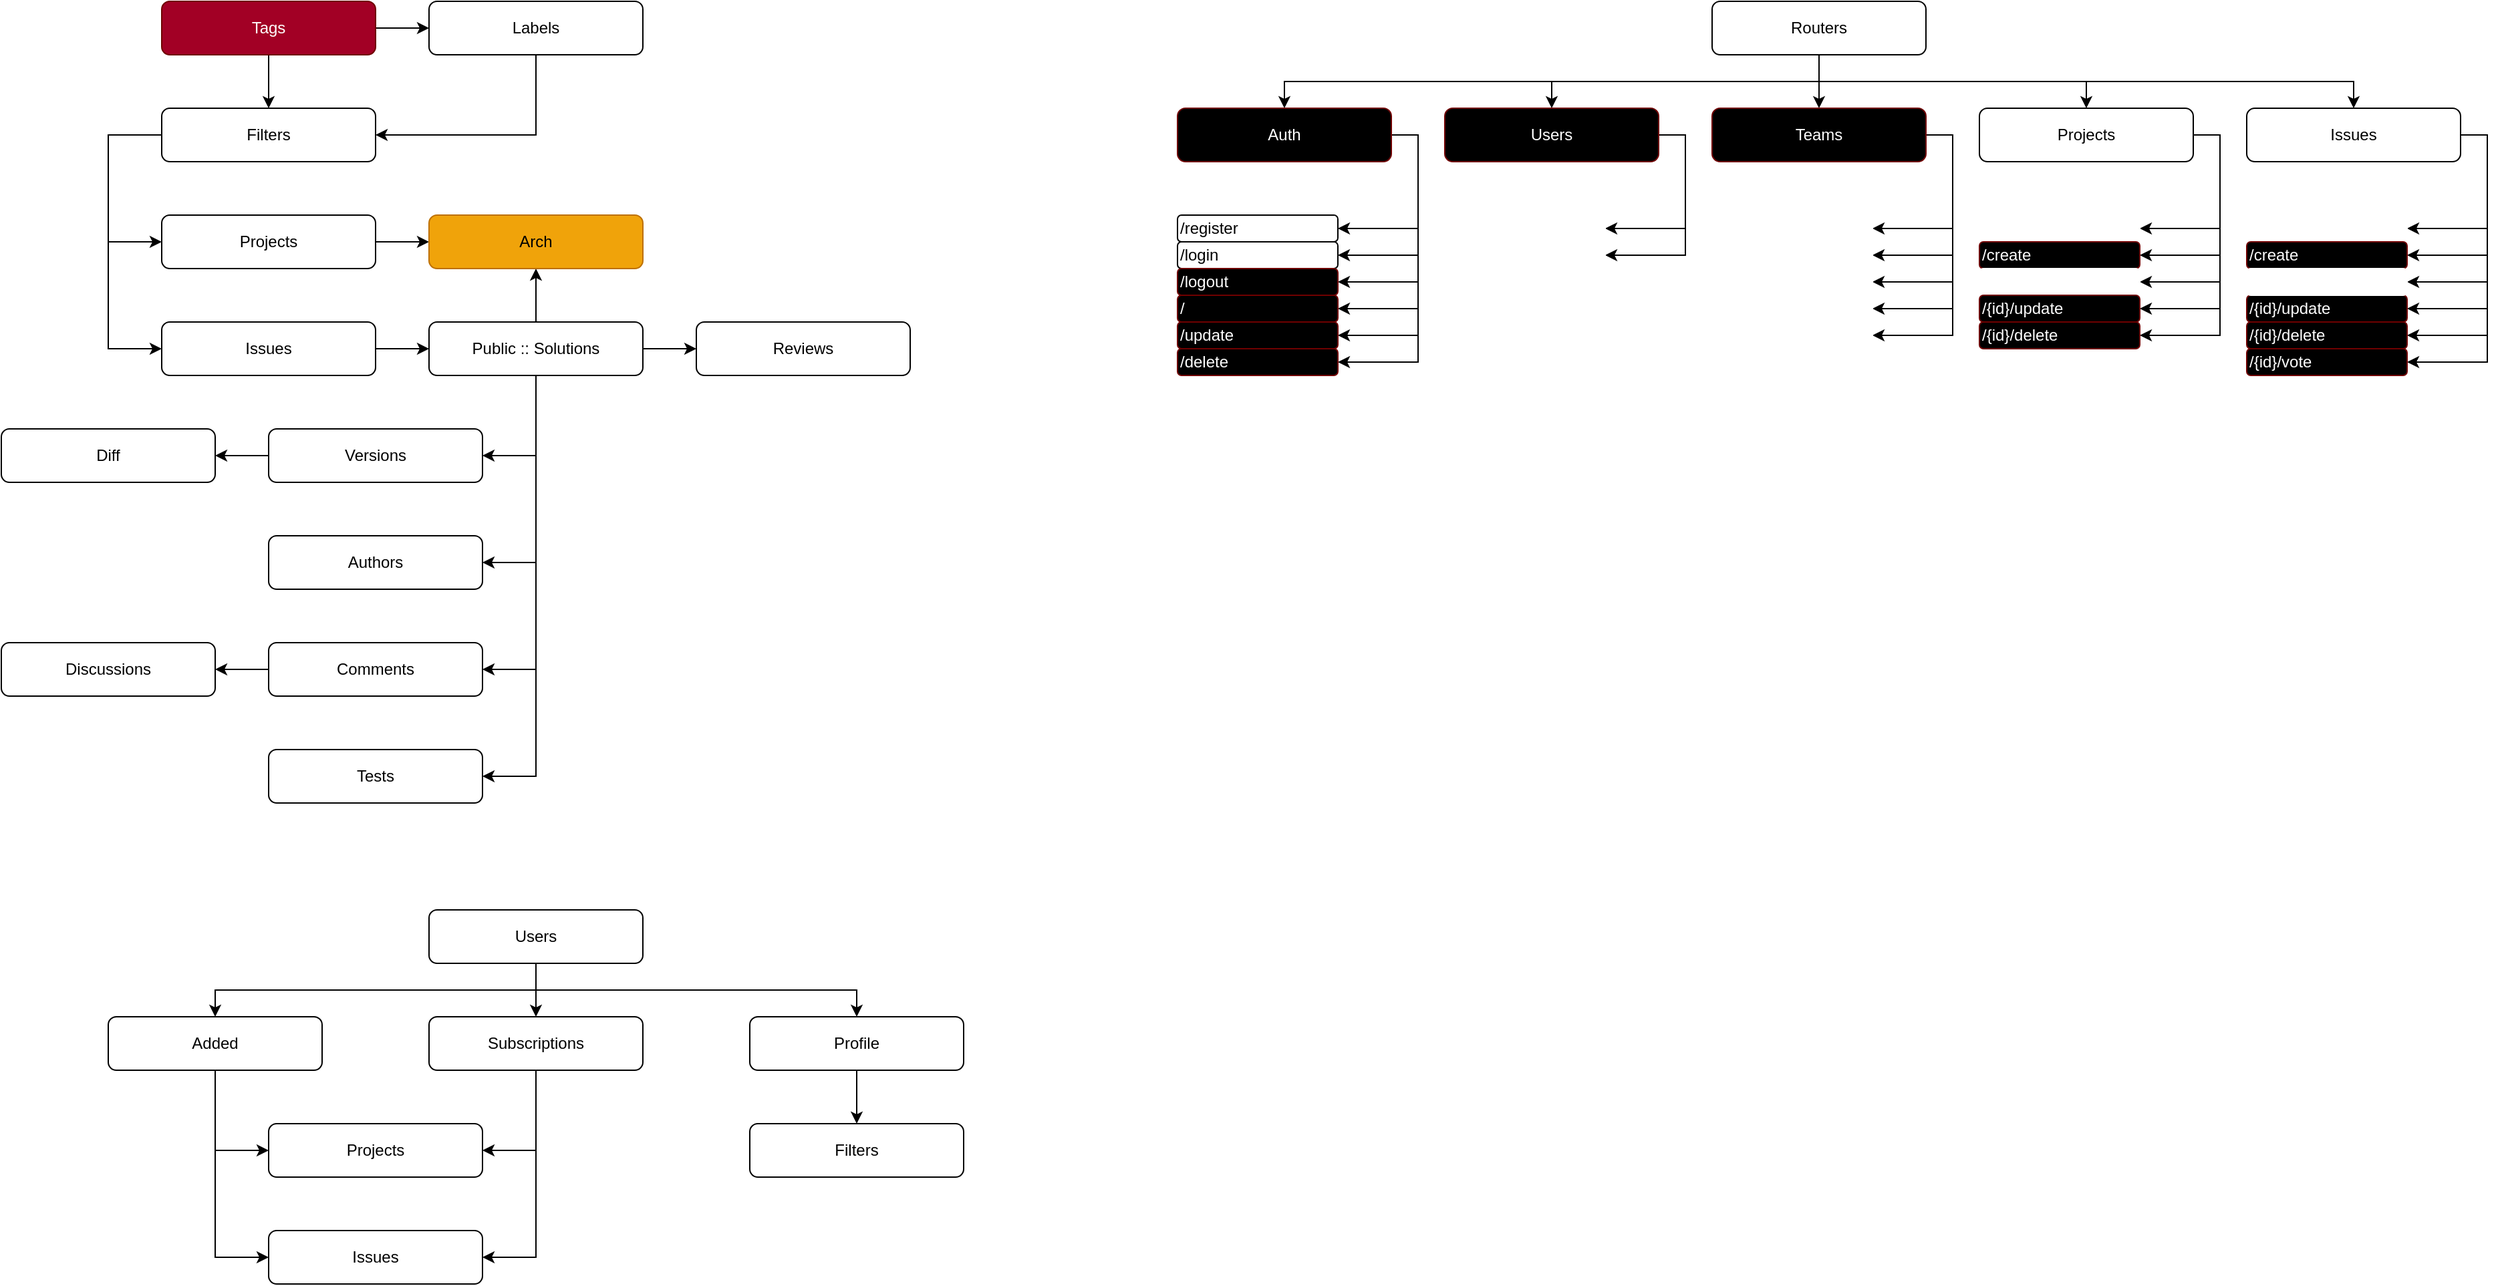 <mxfile version="28.2.5" pages="2">
  <diagram name="Arch" id="UJKZjxVwBtWNaq-Kvzxa">
    <mxGraphModel dx="1056" dy="627" grid="1" gridSize="10" guides="1" tooltips="1" connect="1" arrows="1" fold="1" page="1" pageScale="1" pageWidth="850" pageHeight="1100" math="0" shadow="0">
      <root>
        <mxCell id="0" />
        <mxCell id="1" parent="0" />
        <mxCell id="83gASJj2gVP3VqZlSx---31" style="edgeStyle=orthogonalEdgeStyle;rounded=0;orthogonalLoop=1;jettySize=auto;html=1;" parent="1" source="83gASJj2gVP3VqZlSx---2" target="83gASJj2gVP3VqZlSx---30" edge="1">
          <mxGeometry relative="1" as="geometry" />
        </mxCell>
        <mxCell id="83gASJj2gVP3VqZlSx---2" value="Projects" style="rounded=1;whiteSpace=wrap;html=1;" parent="1" vertex="1">
          <mxGeometry x="120" y="200" width="160" height="40" as="geometry" />
        </mxCell>
        <mxCell id="83gASJj2gVP3VqZlSx---14" style="edgeStyle=orthogonalEdgeStyle;rounded=0;orthogonalLoop=1;jettySize=auto;html=1;" parent="1" source="83gASJj2gVP3VqZlSx---3" target="83gASJj2gVP3VqZlSx---5" edge="1">
          <mxGeometry relative="1" as="geometry" />
        </mxCell>
        <mxCell id="83gASJj2gVP3VqZlSx---3" value="Issues" style="rounded=1;whiteSpace=wrap;html=1;" parent="1" vertex="1">
          <mxGeometry x="120" y="280" width="160" height="40" as="geometry" />
        </mxCell>
        <mxCell id="83gASJj2gVP3VqZlSx---16" style="edgeStyle=orthogonalEdgeStyle;rounded=0;orthogonalLoop=1;jettySize=auto;html=1;" parent="1" source="83gASJj2gVP3VqZlSx---4" target="83gASJj2gVP3VqZlSx---2" edge="1">
          <mxGeometry relative="1" as="geometry">
            <Array as="points">
              <mxPoint x="80" y="140" />
              <mxPoint x="80" y="220" />
            </Array>
          </mxGeometry>
        </mxCell>
        <mxCell id="83gASJj2gVP3VqZlSx---17" style="edgeStyle=orthogonalEdgeStyle;rounded=0;orthogonalLoop=1;jettySize=auto;html=1;" parent="1" source="83gASJj2gVP3VqZlSx---4" target="83gASJj2gVP3VqZlSx---3" edge="1">
          <mxGeometry relative="1" as="geometry">
            <Array as="points">
              <mxPoint x="80" y="140" />
              <mxPoint x="80" y="300" />
            </Array>
          </mxGeometry>
        </mxCell>
        <mxCell id="83gASJj2gVP3VqZlSx---4" value="Filters" style="rounded=1;whiteSpace=wrap;html=1;" parent="1" vertex="1">
          <mxGeometry x="120" y="120" width="160" height="40" as="geometry" />
        </mxCell>
        <mxCell id="83gASJj2gVP3VqZlSx---18" style="edgeStyle=orthogonalEdgeStyle;rounded=0;orthogonalLoop=1;jettySize=auto;html=1;" parent="1" source="83gASJj2gVP3VqZlSx---5" target="83gASJj2gVP3VqZlSx---8" edge="1">
          <mxGeometry relative="1" as="geometry" />
        </mxCell>
        <mxCell id="83gASJj2gVP3VqZlSx---32" style="edgeStyle=orthogonalEdgeStyle;rounded=0;orthogonalLoop=1;jettySize=auto;html=1;" parent="1" source="83gASJj2gVP3VqZlSx---5" target="83gASJj2gVP3VqZlSx---30" edge="1">
          <mxGeometry relative="1" as="geometry" />
        </mxCell>
        <mxCell id="83gASJj2gVP3VqZlSx---45" style="edgeStyle=orthogonalEdgeStyle;rounded=0;orthogonalLoop=1;jettySize=auto;html=1;" parent="1" source="83gASJj2gVP3VqZlSx---5" target="83gASJj2gVP3VqZlSx---19" edge="1">
          <mxGeometry relative="1" as="geometry">
            <Array as="points">
              <mxPoint x="400" y="380" />
            </Array>
          </mxGeometry>
        </mxCell>
        <mxCell id="83gASJj2gVP3VqZlSx---46" style="edgeStyle=orthogonalEdgeStyle;rounded=0;orthogonalLoop=1;jettySize=auto;html=1;" parent="1" source="83gASJj2gVP3VqZlSx---5" target="83gASJj2gVP3VqZlSx---9" edge="1">
          <mxGeometry relative="1" as="geometry">
            <Array as="points">
              <mxPoint x="400" y="460" />
            </Array>
          </mxGeometry>
        </mxCell>
        <mxCell id="83gASJj2gVP3VqZlSx---47" style="edgeStyle=orthogonalEdgeStyle;rounded=0;orthogonalLoop=1;jettySize=auto;html=1;" parent="1" source="83gASJj2gVP3VqZlSx---5" target="83gASJj2gVP3VqZlSx---6" edge="1">
          <mxGeometry relative="1" as="geometry">
            <Array as="points">
              <mxPoint x="400" y="540" />
            </Array>
          </mxGeometry>
        </mxCell>
        <mxCell id="83gASJj2gVP3VqZlSx---48" style="edgeStyle=orthogonalEdgeStyle;rounded=0;orthogonalLoop=1;jettySize=auto;html=1;" parent="1" source="83gASJj2gVP3VqZlSx---5" target="83gASJj2gVP3VqZlSx---12" edge="1">
          <mxGeometry relative="1" as="geometry">
            <Array as="points">
              <mxPoint x="400" y="620" />
            </Array>
          </mxGeometry>
        </mxCell>
        <mxCell id="83gASJj2gVP3VqZlSx---5" value="Public :: Solutions" style="rounded=1;whiteSpace=wrap;html=1;" parent="1" vertex="1">
          <mxGeometry x="320" y="280" width="160" height="40" as="geometry" />
        </mxCell>
        <mxCell id="Cv8rNGdWyZ6D_KvxZlJG-2" style="edgeStyle=orthogonalEdgeStyle;rounded=0;orthogonalLoop=1;jettySize=auto;html=1;" parent="1" source="83gASJj2gVP3VqZlSx---6" target="Cv8rNGdWyZ6D_KvxZlJG-1" edge="1">
          <mxGeometry relative="1" as="geometry" />
        </mxCell>
        <mxCell id="83gASJj2gVP3VqZlSx---6" value="Comments" style="rounded=1;whiteSpace=wrap;html=1;" parent="1" vertex="1">
          <mxGeometry x="200" y="520" width="160" height="40" as="geometry" />
        </mxCell>
        <mxCell id="83gASJj2gVP3VqZlSx---8" value="Reviews" style="rounded=1;whiteSpace=wrap;html=1;" parent="1" vertex="1">
          <mxGeometry x="520" y="280" width="160" height="40" as="geometry" />
        </mxCell>
        <mxCell id="83gASJj2gVP3VqZlSx---9" value="Authors" style="rounded=1;whiteSpace=wrap;html=1;" parent="1" vertex="1">
          <mxGeometry x="200" y="440" width="160" height="40" as="geometry" />
        </mxCell>
        <mxCell id="83gASJj2gVP3VqZlSx---15" style="edgeStyle=orthogonalEdgeStyle;rounded=0;orthogonalLoop=1;jettySize=auto;html=1;" parent="1" source="83gASJj2gVP3VqZlSx---11" target="83gASJj2gVP3VqZlSx---4" edge="1">
          <mxGeometry relative="1" as="geometry" />
        </mxCell>
        <mxCell id="Cv8rNGdWyZ6D_KvxZlJG-5" style="edgeStyle=orthogonalEdgeStyle;rounded=0;orthogonalLoop=1;jettySize=auto;html=1;" parent="1" source="83gASJj2gVP3VqZlSx---11" target="Cv8rNGdWyZ6D_KvxZlJG-4" edge="1">
          <mxGeometry relative="1" as="geometry" />
        </mxCell>
        <mxCell id="83gASJj2gVP3VqZlSx---11" value="Tags" style="rounded=1;whiteSpace=wrap;html=1;fillColor=#a20025;fontColor=#ffffff;strokeColor=#6F0000;" parent="1" vertex="1">
          <mxGeometry x="120" y="40" width="160" height="40" as="geometry" />
        </mxCell>
        <mxCell id="83gASJj2gVP3VqZlSx---12" value="Tests" style="rounded=1;whiteSpace=wrap;html=1;" parent="1" vertex="1">
          <mxGeometry x="200" y="600" width="160" height="40" as="geometry" />
        </mxCell>
        <mxCell id="83gASJj2gVP3VqZlSx---49" style="edgeStyle=orthogonalEdgeStyle;rounded=0;orthogonalLoop=1;jettySize=auto;html=1;" parent="1" source="83gASJj2gVP3VqZlSx---19" target="83gASJj2gVP3VqZlSx---28" edge="1">
          <mxGeometry relative="1" as="geometry" />
        </mxCell>
        <mxCell id="83gASJj2gVP3VqZlSx---19" value="Versions" style="rounded=1;whiteSpace=wrap;html=1;" parent="1" vertex="1">
          <mxGeometry x="200" y="360" width="160" height="40" as="geometry" />
        </mxCell>
        <mxCell id="83gASJj2gVP3VqZlSx---28" value="Diff" style="rounded=1;whiteSpace=wrap;html=1;" parent="1" vertex="1">
          <mxGeometry y="360" width="160" height="40" as="geometry" />
        </mxCell>
        <mxCell id="83gASJj2gVP3VqZlSx---30" value="Arch" style="rounded=1;whiteSpace=wrap;html=1;fillColor=#f0a30a;fontColor=#000000;strokeColor=#BD7000;" parent="1" vertex="1">
          <mxGeometry x="320" y="200" width="160" height="40" as="geometry" />
        </mxCell>
        <mxCell id="83gASJj2gVP3VqZlSx---37" style="edgeStyle=orthogonalEdgeStyle;rounded=0;orthogonalLoop=1;jettySize=auto;html=1;" parent="1" source="83gASJj2gVP3VqZlSx---33" target="83gASJj2gVP3VqZlSx---34" edge="1">
          <mxGeometry relative="1" as="geometry" />
        </mxCell>
        <mxCell id="83gASJj2gVP3VqZlSx---41" style="edgeStyle=orthogonalEdgeStyle;rounded=0;orthogonalLoop=1;jettySize=auto;html=1;" parent="1" source="83gASJj2gVP3VqZlSx---33" target="83gASJj2gVP3VqZlSx---40" edge="1">
          <mxGeometry relative="1" as="geometry">
            <Array as="points">
              <mxPoint x="400" y="780" />
              <mxPoint x="640" y="780" />
            </Array>
          </mxGeometry>
        </mxCell>
        <mxCell id="WSc6QlwBj5i7XEEv-gTP-2" style="edgeStyle=orthogonalEdgeStyle;rounded=0;orthogonalLoop=1;jettySize=auto;html=1;" parent="1" source="83gASJj2gVP3VqZlSx---33" target="WSc6QlwBj5i7XEEv-gTP-1" edge="1">
          <mxGeometry relative="1" as="geometry">
            <Array as="points">
              <mxPoint x="400" y="780" />
              <mxPoint x="160" y="780" />
            </Array>
          </mxGeometry>
        </mxCell>
        <mxCell id="83gASJj2gVP3VqZlSx---33" value="Users" style="rounded=1;whiteSpace=wrap;html=1;" parent="1" vertex="1">
          <mxGeometry x="320" y="720" width="160" height="40" as="geometry" />
        </mxCell>
        <mxCell id="83gASJj2gVP3VqZlSx---38" style="edgeStyle=orthogonalEdgeStyle;rounded=0;orthogonalLoop=1;jettySize=auto;html=1;" parent="1" source="83gASJj2gVP3VqZlSx---34" target="83gASJj2gVP3VqZlSx---36" edge="1">
          <mxGeometry relative="1" as="geometry">
            <Array as="points">
              <mxPoint x="400" y="900" />
            </Array>
          </mxGeometry>
        </mxCell>
        <mxCell id="83gASJj2gVP3VqZlSx---39" style="edgeStyle=orthogonalEdgeStyle;rounded=0;orthogonalLoop=1;jettySize=auto;html=1;" parent="1" source="83gASJj2gVP3VqZlSx---34" target="83gASJj2gVP3VqZlSx---35" edge="1">
          <mxGeometry relative="1" as="geometry">
            <Array as="points">
              <mxPoint x="400" y="980" />
            </Array>
          </mxGeometry>
        </mxCell>
        <mxCell id="83gASJj2gVP3VqZlSx---34" value="Subscriptions" style="rounded=1;whiteSpace=wrap;html=1;" parent="1" vertex="1">
          <mxGeometry x="320" y="800" width="160" height="40" as="geometry" />
        </mxCell>
        <mxCell id="83gASJj2gVP3VqZlSx---35" value="Issues" style="rounded=1;whiteSpace=wrap;html=1;" parent="1" vertex="1">
          <mxGeometry x="200" y="960" width="160" height="40" as="geometry" />
        </mxCell>
        <mxCell id="83gASJj2gVP3VqZlSx---36" value="Projects" style="rounded=1;whiteSpace=wrap;html=1;" parent="1" vertex="1">
          <mxGeometry x="200" y="880" width="160" height="40" as="geometry" />
        </mxCell>
        <mxCell id="83gASJj2gVP3VqZlSx---44" style="edgeStyle=orthogonalEdgeStyle;rounded=0;orthogonalLoop=1;jettySize=auto;html=1;" parent="1" source="83gASJj2gVP3VqZlSx---40" target="83gASJj2gVP3VqZlSx---42" edge="1">
          <mxGeometry relative="1" as="geometry" />
        </mxCell>
        <mxCell id="83gASJj2gVP3VqZlSx---40" value="Profile" style="rounded=1;whiteSpace=wrap;html=1;" parent="1" vertex="1">
          <mxGeometry x="560" y="800" width="160" height="40" as="geometry" />
        </mxCell>
        <mxCell id="83gASJj2gVP3VqZlSx---42" value="Filters" style="rounded=1;whiteSpace=wrap;html=1;" parent="1" vertex="1">
          <mxGeometry x="560" y="880" width="160" height="40" as="geometry" />
        </mxCell>
        <mxCell id="Cv8rNGdWyZ6D_KvxZlJG-1" value="Discussions" style="rounded=1;whiteSpace=wrap;html=1;" parent="1" vertex="1">
          <mxGeometry y="520" width="160" height="40" as="geometry" />
        </mxCell>
        <mxCell id="Cv8rNGdWyZ6D_KvxZlJG-6" style="edgeStyle=orthogonalEdgeStyle;rounded=0;orthogonalLoop=1;jettySize=auto;html=1;" parent="1" source="Cv8rNGdWyZ6D_KvxZlJG-4" target="83gASJj2gVP3VqZlSx---4" edge="1">
          <mxGeometry relative="1" as="geometry">
            <Array as="points">
              <mxPoint x="400" y="140" />
            </Array>
          </mxGeometry>
        </mxCell>
        <mxCell id="Cv8rNGdWyZ6D_KvxZlJG-4" value="Labels" style="rounded=1;whiteSpace=wrap;html=1;" parent="1" vertex="1">
          <mxGeometry x="320" y="40" width="160" height="40" as="geometry" />
        </mxCell>
        <mxCell id="WSc6QlwBj5i7XEEv-gTP-3" style="edgeStyle=orthogonalEdgeStyle;rounded=0;orthogonalLoop=1;jettySize=auto;html=1;" parent="1" source="WSc6QlwBj5i7XEEv-gTP-1" target="83gASJj2gVP3VqZlSx---36" edge="1">
          <mxGeometry relative="1" as="geometry">
            <Array as="points">
              <mxPoint x="160" y="900" />
            </Array>
          </mxGeometry>
        </mxCell>
        <mxCell id="WSc6QlwBj5i7XEEv-gTP-4" style="edgeStyle=orthogonalEdgeStyle;rounded=0;orthogonalLoop=1;jettySize=auto;html=1;" parent="1" source="WSc6QlwBj5i7XEEv-gTP-1" target="83gASJj2gVP3VqZlSx---35" edge="1">
          <mxGeometry relative="1" as="geometry">
            <Array as="points">
              <mxPoint x="160" y="980" />
            </Array>
          </mxGeometry>
        </mxCell>
        <mxCell id="WSc6QlwBj5i7XEEv-gTP-1" value="Added" style="rounded=1;whiteSpace=wrap;html=1;" parent="1" vertex="1">
          <mxGeometry x="80" y="800" width="160" height="40" as="geometry" />
        </mxCell>
        <mxCell id="rV19E3cG9oeUyWE12AIr-32" style="edgeStyle=orthogonalEdgeStyle;rounded=0;orthogonalLoop=1;jettySize=auto;html=1;" edge="1" parent="1" source="rV19E3cG9oeUyWE12AIr-1" target="rV19E3cG9oeUyWE12AIr-6">
          <mxGeometry relative="1" as="geometry">
            <Array as="points">
              <mxPoint x="1360" y="100" />
              <mxPoint x="960" y="100" />
            </Array>
          </mxGeometry>
        </mxCell>
        <mxCell id="rV19E3cG9oeUyWE12AIr-33" style="edgeStyle=orthogonalEdgeStyle;rounded=0;orthogonalLoop=1;jettySize=auto;html=1;" edge="1" parent="1" source="rV19E3cG9oeUyWE12AIr-1" target="rV19E3cG9oeUyWE12AIr-2">
          <mxGeometry relative="1" as="geometry">
            <Array as="points">
              <mxPoint x="1360" y="100" />
              <mxPoint x="1160" y="100" />
            </Array>
          </mxGeometry>
        </mxCell>
        <mxCell id="rV19E3cG9oeUyWE12AIr-36" style="edgeStyle=orthogonalEdgeStyle;rounded=0;orthogonalLoop=1;jettySize=auto;html=1;" edge="1" parent="1" source="rV19E3cG9oeUyWE12AIr-1" target="rV19E3cG9oeUyWE12AIr-35">
          <mxGeometry relative="1" as="geometry" />
        </mxCell>
        <mxCell id="rV19E3cG9oeUyWE12AIr-37" style="edgeStyle=orthogonalEdgeStyle;rounded=0;orthogonalLoop=1;jettySize=auto;html=1;" edge="1" parent="1" source="rV19E3cG9oeUyWE12AIr-1" target="rV19E3cG9oeUyWE12AIr-5">
          <mxGeometry relative="1" as="geometry">
            <Array as="points">
              <mxPoint x="1360" y="100" />
              <mxPoint x="1560" y="100" />
            </Array>
          </mxGeometry>
        </mxCell>
        <mxCell id="rV19E3cG9oeUyWE12AIr-38" style="edgeStyle=orthogonalEdgeStyle;rounded=0;orthogonalLoop=1;jettySize=auto;html=1;" edge="1" parent="1" source="rV19E3cG9oeUyWE12AIr-1" target="rV19E3cG9oeUyWE12AIr-3">
          <mxGeometry relative="1" as="geometry">
            <Array as="points">
              <mxPoint x="1360" y="100" />
              <mxPoint x="1760" y="100" />
            </Array>
          </mxGeometry>
        </mxCell>
        <mxCell id="rV19E3cG9oeUyWE12AIr-1" value="Routers" style="rounded=1;whiteSpace=wrap;html=1;" vertex="1" parent="1">
          <mxGeometry x="1280" y="40" width="160" height="40" as="geometry" />
        </mxCell>
        <mxCell id="rV19E3cG9oeUyWE12AIr-30" style="edgeStyle=orthogonalEdgeStyle;rounded=0;orthogonalLoop=1;jettySize=auto;html=1;" edge="1" parent="1" source="rV19E3cG9oeUyWE12AIr-2" target="rV19E3cG9oeUyWE12AIr-28">
          <mxGeometry relative="1" as="geometry">
            <Array as="points">
              <mxPoint x="1260" y="140" />
              <mxPoint x="1260" y="210" />
            </Array>
          </mxGeometry>
        </mxCell>
        <mxCell id="rV19E3cG9oeUyWE12AIr-31" style="edgeStyle=orthogonalEdgeStyle;rounded=0;orthogonalLoop=1;jettySize=auto;html=1;" edge="1" parent="1" source="rV19E3cG9oeUyWE12AIr-2" target="rV19E3cG9oeUyWE12AIr-29">
          <mxGeometry relative="1" as="geometry">
            <Array as="points">
              <mxPoint x="1260" y="140" />
              <mxPoint x="1260" y="230" />
            </Array>
          </mxGeometry>
        </mxCell>
        <mxCell id="rV19E3cG9oeUyWE12AIr-2" value="Users" style="rounded=1;whiteSpace=wrap;html=1;fillColor=#000000;fontColor=#ffffff;strokeColor=#6F0000;" vertex="1" parent="1">
          <mxGeometry x="1080" y="120" width="160" height="40" as="geometry" />
        </mxCell>
        <mxCell id="rV19E3cG9oeUyWE12AIr-41" style="edgeStyle=orthogonalEdgeStyle;rounded=0;orthogonalLoop=1;jettySize=auto;html=1;" edge="1" parent="1" source="rV19E3cG9oeUyWE12AIr-3" target="rV19E3cG9oeUyWE12AIr-39">
          <mxGeometry relative="1" as="geometry">
            <Array as="points">
              <mxPoint x="1860" y="140" />
              <mxPoint x="1860" y="210" />
            </Array>
          </mxGeometry>
        </mxCell>
        <mxCell id="rV19E3cG9oeUyWE12AIr-42" style="edgeStyle=orthogonalEdgeStyle;rounded=0;orthogonalLoop=1;jettySize=auto;html=1;" edge="1" parent="1" source="rV19E3cG9oeUyWE12AIr-3" target="rV19E3cG9oeUyWE12AIr-40">
          <mxGeometry relative="1" as="geometry">
            <Array as="points">
              <mxPoint x="1860" y="140" />
              <mxPoint x="1860" y="230" />
            </Array>
          </mxGeometry>
        </mxCell>
        <mxCell id="rV19E3cG9oeUyWE12AIr-44" style="edgeStyle=orthogonalEdgeStyle;rounded=0;orthogonalLoop=1;jettySize=auto;html=1;" edge="1" parent="1" source="rV19E3cG9oeUyWE12AIr-3" target="rV19E3cG9oeUyWE12AIr-43">
          <mxGeometry relative="1" as="geometry">
            <Array as="points">
              <mxPoint x="1860" y="140" />
              <mxPoint x="1860" y="270" />
            </Array>
          </mxGeometry>
        </mxCell>
        <mxCell id="rV19E3cG9oeUyWE12AIr-66" style="edgeStyle=orthogonalEdgeStyle;rounded=0;orthogonalLoop=1;jettySize=auto;html=1;" edge="1" parent="1" source="rV19E3cG9oeUyWE12AIr-3" target="rV19E3cG9oeUyWE12AIr-65">
          <mxGeometry relative="1" as="geometry">
            <Array as="points">
              <mxPoint x="1860" y="140" />
              <mxPoint x="1860" y="250" />
            </Array>
          </mxGeometry>
        </mxCell>
        <mxCell id="rV19E3cG9oeUyWE12AIr-71" style="edgeStyle=orthogonalEdgeStyle;rounded=0;orthogonalLoop=1;jettySize=auto;html=1;" edge="1" parent="1" source="rV19E3cG9oeUyWE12AIr-3" target="rV19E3cG9oeUyWE12AIr-64">
          <mxGeometry relative="1" as="geometry">
            <Array as="points">
              <mxPoint x="1860" y="140" />
              <mxPoint x="1860" y="290" />
            </Array>
          </mxGeometry>
        </mxCell>
        <mxCell id="rV19E3cG9oeUyWE12AIr-72" style="edgeStyle=orthogonalEdgeStyle;rounded=0;orthogonalLoop=1;jettySize=auto;html=1;" edge="1" parent="1" source="rV19E3cG9oeUyWE12AIr-3" target="rV19E3cG9oeUyWE12AIr-70">
          <mxGeometry relative="1" as="geometry">
            <Array as="points">
              <mxPoint x="1860" y="140" />
              <mxPoint x="1860" y="310" />
            </Array>
          </mxGeometry>
        </mxCell>
        <mxCell id="rV19E3cG9oeUyWE12AIr-3" value="Issues" style="rounded=1;whiteSpace=wrap;html=1;" vertex="1" parent="1">
          <mxGeometry x="1680" y="120" width="160" height="40" as="geometry" />
        </mxCell>
        <mxCell id="rV19E3cG9oeUyWE12AIr-51" style="edgeStyle=orthogonalEdgeStyle;rounded=0;orthogonalLoop=1;jettySize=auto;html=1;" edge="1" parent="1" source="rV19E3cG9oeUyWE12AIr-5" target="rV19E3cG9oeUyWE12AIr-45">
          <mxGeometry relative="1" as="geometry">
            <Array as="points">
              <mxPoint x="1660" y="140" />
              <mxPoint x="1660" y="210" />
            </Array>
          </mxGeometry>
        </mxCell>
        <mxCell id="rV19E3cG9oeUyWE12AIr-52" style="edgeStyle=orthogonalEdgeStyle;rounded=0;orthogonalLoop=1;jettySize=auto;html=1;" edge="1" parent="1" source="rV19E3cG9oeUyWE12AIr-5" target="rV19E3cG9oeUyWE12AIr-46">
          <mxGeometry relative="1" as="geometry">
            <Array as="points">
              <mxPoint x="1660" y="140" />
              <mxPoint x="1660" y="230" />
            </Array>
          </mxGeometry>
        </mxCell>
        <mxCell id="rV19E3cG9oeUyWE12AIr-56" style="edgeStyle=orthogonalEdgeStyle;rounded=0;orthogonalLoop=1;jettySize=auto;html=1;" edge="1" parent="1" source="rV19E3cG9oeUyWE12AIr-5" target="rV19E3cG9oeUyWE12AIr-54">
          <mxGeometry relative="1" as="geometry">
            <Array as="points">
              <mxPoint x="1660" y="140" />
              <mxPoint x="1660" y="250" />
            </Array>
          </mxGeometry>
        </mxCell>
        <mxCell id="rV19E3cG9oeUyWE12AIr-63" style="edgeStyle=orthogonalEdgeStyle;rounded=0;orthogonalLoop=1;jettySize=auto;html=1;" edge="1" parent="1" source="rV19E3cG9oeUyWE12AIr-5" target="rV19E3cG9oeUyWE12AIr-62">
          <mxGeometry relative="1" as="geometry">
            <Array as="points">
              <mxPoint x="1660" y="140" />
              <mxPoint x="1660" y="270" />
            </Array>
          </mxGeometry>
        </mxCell>
        <mxCell id="rV19E3cG9oeUyWE12AIr-73" style="edgeStyle=orthogonalEdgeStyle;rounded=0;orthogonalLoop=1;jettySize=auto;html=1;" edge="1" parent="1" source="rV19E3cG9oeUyWE12AIr-5" target="rV19E3cG9oeUyWE12AIr-69">
          <mxGeometry relative="1" as="geometry">
            <Array as="points">
              <mxPoint x="1660" y="140" />
              <mxPoint x="1660" y="290" />
            </Array>
          </mxGeometry>
        </mxCell>
        <mxCell id="rV19E3cG9oeUyWE12AIr-5" value="Projects" style="rounded=1;whiteSpace=wrap;html=1;" vertex="1" parent="1">
          <mxGeometry x="1480" y="120" width="160" height="40" as="geometry" />
        </mxCell>
        <mxCell id="rV19E3cG9oeUyWE12AIr-22" style="edgeStyle=orthogonalEdgeStyle;rounded=0;orthogonalLoop=1;jettySize=auto;html=1;" edge="1" parent="1" source="rV19E3cG9oeUyWE12AIr-6" target="rV19E3cG9oeUyWE12AIr-20">
          <mxGeometry relative="1" as="geometry">
            <Array as="points">
              <mxPoint x="1060" y="140" />
              <mxPoint x="1060" y="210" />
            </Array>
          </mxGeometry>
        </mxCell>
        <mxCell id="rV19E3cG9oeUyWE12AIr-23" style="edgeStyle=orthogonalEdgeStyle;rounded=0;orthogonalLoop=1;jettySize=auto;html=1;" edge="1" parent="1" source="rV19E3cG9oeUyWE12AIr-6" target="rV19E3cG9oeUyWE12AIr-18">
          <mxGeometry relative="1" as="geometry">
            <Array as="points">
              <mxPoint x="1060" y="140" />
              <mxPoint x="1060" y="230" />
            </Array>
          </mxGeometry>
        </mxCell>
        <mxCell id="rV19E3cG9oeUyWE12AIr-25" style="edgeStyle=orthogonalEdgeStyle;rounded=0;orthogonalLoop=1;jettySize=auto;html=1;" edge="1" parent="1" source="rV19E3cG9oeUyWE12AIr-6" target="rV19E3cG9oeUyWE12AIr-19">
          <mxGeometry relative="1" as="geometry">
            <Array as="points">
              <mxPoint x="1060" y="140" />
              <mxPoint x="1060" y="250" />
            </Array>
          </mxGeometry>
        </mxCell>
        <mxCell id="rV19E3cG9oeUyWE12AIr-27" style="edgeStyle=orthogonalEdgeStyle;rounded=0;orthogonalLoop=1;jettySize=auto;html=1;" edge="1" parent="1" source="rV19E3cG9oeUyWE12AIr-6" target="rV19E3cG9oeUyWE12AIr-26">
          <mxGeometry relative="1" as="geometry">
            <Array as="points">
              <mxPoint x="1060" y="140" />
              <mxPoint x="1060" y="270" />
            </Array>
          </mxGeometry>
        </mxCell>
        <mxCell id="rV19E3cG9oeUyWE12AIr-59" style="edgeStyle=orthogonalEdgeStyle;rounded=0;orthogonalLoop=1;jettySize=auto;html=1;" edge="1" parent="1" source="rV19E3cG9oeUyWE12AIr-6" target="rV19E3cG9oeUyWE12AIr-58">
          <mxGeometry relative="1" as="geometry">
            <Array as="points">
              <mxPoint x="1060" y="140" />
              <mxPoint x="1060" y="290" />
            </Array>
          </mxGeometry>
        </mxCell>
        <mxCell id="rV19E3cG9oeUyWE12AIr-75" style="edgeStyle=orthogonalEdgeStyle;rounded=0;orthogonalLoop=1;jettySize=auto;html=1;" edge="1" parent="1" source="rV19E3cG9oeUyWE12AIr-6" target="rV19E3cG9oeUyWE12AIr-67">
          <mxGeometry relative="1" as="geometry">
            <Array as="points">
              <mxPoint x="1060" y="140" />
              <mxPoint x="1060" y="310" />
            </Array>
          </mxGeometry>
        </mxCell>
        <mxCell id="rV19E3cG9oeUyWE12AIr-6" value="Auth" style="rounded=1;whiteSpace=wrap;html=1;fillColor=#000000;fontColor=#ffffff;strokeColor=#6F0000;" vertex="1" parent="1">
          <mxGeometry x="880" y="120" width="160" height="40" as="geometry" />
        </mxCell>
        <mxCell id="rV19E3cG9oeUyWE12AIr-18" value="/login" style="rounded=1;whiteSpace=wrap;html=1;align=left;" vertex="1" parent="1">
          <mxGeometry x="880" y="220" width="120" height="20" as="geometry" />
        </mxCell>
        <mxCell id="rV19E3cG9oeUyWE12AIr-19" value="/logout" style="rounded=1;whiteSpace=wrap;html=1;fillColor=#000000;fontColor=#ffffff;strokeColor=#6F0000;align=left;" vertex="1" parent="1">
          <mxGeometry x="880" y="240" width="120" height="20" as="geometry" />
        </mxCell>
        <mxCell id="rV19E3cG9oeUyWE12AIr-20" value="/register" style="rounded=1;whiteSpace=wrap;html=1;align=left;" vertex="1" parent="1">
          <mxGeometry x="880" y="200" width="120" height="20" as="geometry" />
        </mxCell>
        <mxCell id="rV19E3cG9oeUyWE12AIr-26" value="/" style="rounded=1;whiteSpace=wrap;html=1;fillColor=#000000;fontColor=#ffffff;strokeColor=#6F0000;align=left;" vertex="1" parent="1">
          <mxGeometry x="880" y="260" width="120" height="20" as="geometry" />
        </mxCell>
        <mxCell id="rV19E3cG9oeUyWE12AIr-28" value="/" style="rounded=1;whiteSpace=wrap;html=1;fillColor=none;fontColor=#ffffff;strokeColor=#FFFFFF;align=left;" vertex="1" parent="1">
          <mxGeometry x="1080" y="200" width="120" height="20" as="geometry" />
        </mxCell>
        <mxCell id="rV19E3cG9oeUyWE12AIr-29" value="/{id}/" style="rounded=1;whiteSpace=wrap;html=1;fillColor=none;fontColor=#ffffff;strokeColor=#FFFFFF;align=left;" vertex="1" parent="1">
          <mxGeometry x="1080" y="220" width="120" height="20" as="geometry" />
        </mxCell>
        <mxCell id="rV19E3cG9oeUyWE12AIr-49" style="edgeStyle=orthogonalEdgeStyle;rounded=0;orthogonalLoop=1;jettySize=auto;html=1;" edge="1" parent="1" source="rV19E3cG9oeUyWE12AIr-35" target="rV19E3cG9oeUyWE12AIr-47">
          <mxGeometry relative="1" as="geometry">
            <Array as="points">
              <mxPoint x="1460" y="140" />
              <mxPoint x="1460" y="210" />
            </Array>
          </mxGeometry>
        </mxCell>
        <mxCell id="rV19E3cG9oeUyWE12AIr-50" style="edgeStyle=orthogonalEdgeStyle;rounded=0;orthogonalLoop=1;jettySize=auto;html=1;" edge="1" parent="1" source="rV19E3cG9oeUyWE12AIr-35" target="rV19E3cG9oeUyWE12AIr-48">
          <mxGeometry relative="1" as="geometry">
            <Array as="points">
              <mxPoint x="1460" y="140" />
              <mxPoint x="1460" y="230" />
            </Array>
          </mxGeometry>
        </mxCell>
        <mxCell id="rV19E3cG9oeUyWE12AIr-57" style="edgeStyle=orthogonalEdgeStyle;rounded=0;orthogonalLoop=1;jettySize=auto;html=1;" edge="1" parent="1" source="rV19E3cG9oeUyWE12AIr-35" target="rV19E3cG9oeUyWE12AIr-53">
          <mxGeometry relative="1" as="geometry">
            <Array as="points">
              <mxPoint x="1460" y="140" />
              <mxPoint x="1460" y="250" />
            </Array>
          </mxGeometry>
        </mxCell>
        <mxCell id="rV19E3cG9oeUyWE12AIr-61" style="edgeStyle=orthogonalEdgeStyle;rounded=0;orthogonalLoop=1;jettySize=auto;html=1;" edge="1" parent="1" source="rV19E3cG9oeUyWE12AIr-35" target="rV19E3cG9oeUyWE12AIr-60">
          <mxGeometry relative="1" as="geometry">
            <Array as="points">
              <mxPoint x="1460" y="140" />
              <mxPoint x="1460" y="270" />
            </Array>
          </mxGeometry>
        </mxCell>
        <mxCell id="rV19E3cG9oeUyWE12AIr-74" style="edgeStyle=orthogonalEdgeStyle;rounded=0;orthogonalLoop=1;jettySize=auto;html=1;" edge="1" parent="1" source="rV19E3cG9oeUyWE12AIr-35" target="rV19E3cG9oeUyWE12AIr-68">
          <mxGeometry relative="1" as="geometry">
            <Array as="points">
              <mxPoint x="1460" y="140" />
              <mxPoint x="1460" y="290" />
            </Array>
          </mxGeometry>
        </mxCell>
        <mxCell id="rV19E3cG9oeUyWE12AIr-35" value="Teams" style="rounded=1;whiteSpace=wrap;html=1;fillColor=#000000;fontColor=#ffffff;strokeColor=#6F0000;" vertex="1" parent="1">
          <mxGeometry x="1280" y="120" width="160" height="40" as="geometry" />
        </mxCell>
        <mxCell id="rV19E3cG9oeUyWE12AIr-39" value="/" style="rounded=1;whiteSpace=wrap;html=1;fillColor=none;fontColor=#ffffff;strokeColor=#FFFFFF;align=left;" vertex="1" parent="1">
          <mxGeometry x="1680" y="200" width="120" height="20" as="geometry" />
        </mxCell>
        <mxCell id="rV19E3cG9oeUyWE12AIr-40" value="/create" style="rounded=1;whiteSpace=wrap;html=1;fillColor=#000000;fontColor=#ffffff;strokeColor=#6F0000;align=left;" vertex="1" parent="1">
          <mxGeometry x="1680" y="220" width="120" height="20" as="geometry" />
        </mxCell>
        <mxCell id="rV19E3cG9oeUyWE12AIr-43" value="/{id}/update" style="rounded=1;whiteSpace=wrap;html=1;fillColor=#000000;fontColor=#ffffff;strokeColor=#6F0000;align=left;" vertex="1" parent="1">
          <mxGeometry x="1680" y="260" width="120" height="20" as="geometry" />
        </mxCell>
        <mxCell id="rV19E3cG9oeUyWE12AIr-45" value="/" style="rounded=1;whiteSpace=wrap;html=1;fillColor=none;fontColor=#ffffff;strokeColor=#FFFFFF;align=left;" vertex="1" parent="1">
          <mxGeometry x="1480" y="200" width="120" height="20" as="geometry" />
        </mxCell>
        <mxCell id="rV19E3cG9oeUyWE12AIr-46" value="/create" style="rounded=1;whiteSpace=wrap;html=1;fillColor=#000000;fontColor=#ffffff;strokeColor=#6F0000;align=left;" vertex="1" parent="1">
          <mxGeometry x="1480" y="220" width="120" height="20" as="geometry" />
        </mxCell>
        <mxCell id="rV19E3cG9oeUyWE12AIr-47" value="/" style="rounded=1;whiteSpace=wrap;html=1;fillColor=none;fontColor=#ffffff;strokeColor=#FFFFFF;align=left;" vertex="1" parent="1">
          <mxGeometry x="1280" y="200" width="120" height="20" as="geometry" />
        </mxCell>
        <mxCell id="rV19E3cG9oeUyWE12AIr-48" value="/create" style="rounded=1;whiteSpace=wrap;html=1;fillColor=none;fontColor=#ffffff;strokeColor=#FFFFFF;align=left;" vertex="1" parent="1">
          <mxGeometry x="1280" y="220" width="120" height="20" as="geometry" />
        </mxCell>
        <mxCell id="rV19E3cG9oeUyWE12AIr-53" value="/{id}/" style="rounded=1;whiteSpace=wrap;html=1;fillColor=none;fontColor=#ffffff;strokeColor=#FFFFFF;align=left;" vertex="1" parent="1">
          <mxGeometry x="1280" y="240" width="120" height="20" as="geometry" />
        </mxCell>
        <mxCell id="rV19E3cG9oeUyWE12AIr-54" value="/{id}/" style="rounded=1;whiteSpace=wrap;html=1;fillColor=none;fontColor=#ffffff;strokeColor=#FFFFFF;align=left;" vertex="1" parent="1">
          <mxGeometry x="1480" y="240" width="120" height="20" as="geometry" />
        </mxCell>
        <mxCell id="rV19E3cG9oeUyWE12AIr-58" value="/update" style="rounded=1;whiteSpace=wrap;html=1;fillColor=#000000;fontColor=#ffffff;strokeColor=#6F0000;align=left;" vertex="1" parent="1">
          <mxGeometry x="880" y="280" width="120" height="20" as="geometry" />
        </mxCell>
        <mxCell id="rV19E3cG9oeUyWE12AIr-60" value="/{id}/update" style="rounded=1;whiteSpace=wrap;html=1;fillColor=none;fontColor=#ffffff;strokeColor=#FFFFFF;align=left;" vertex="1" parent="1">
          <mxGeometry x="1280" y="260" width="120" height="20" as="geometry" />
        </mxCell>
        <mxCell id="rV19E3cG9oeUyWE12AIr-62" value="/{id}/update" style="rounded=1;whiteSpace=wrap;html=1;fillColor=#000000;fontColor=#ffffff;strokeColor=#6F0000;align=left;" vertex="1" parent="1">
          <mxGeometry x="1480" y="260" width="120" height="20" as="geometry" />
        </mxCell>
        <mxCell id="rV19E3cG9oeUyWE12AIr-64" value="/{id}/delete" style="rounded=1;whiteSpace=wrap;html=1;fillColor=#000000;fontColor=#ffffff;strokeColor=#6F0000;align=left;" vertex="1" parent="1">
          <mxGeometry x="1680" y="280" width="120" height="20" as="geometry" />
        </mxCell>
        <mxCell id="rV19E3cG9oeUyWE12AIr-65" value="/{id}/" style="rounded=1;whiteSpace=wrap;html=1;fillColor=none;fontColor=#ffffff;strokeColor=#FFFFFF;align=left;" vertex="1" parent="1">
          <mxGeometry x="1680" y="240" width="120" height="20" as="geometry" />
        </mxCell>
        <mxCell id="rV19E3cG9oeUyWE12AIr-67" value="/delete" style="rounded=1;whiteSpace=wrap;html=1;fillColor=#000000;fontColor=#ffffff;strokeColor=#6F0000;align=left;" vertex="1" parent="1">
          <mxGeometry x="880" y="300" width="120" height="20" as="geometry" />
        </mxCell>
        <mxCell id="rV19E3cG9oeUyWE12AIr-68" value="/{id}/delete" style="rounded=1;whiteSpace=wrap;html=1;fillColor=none;fontColor=#ffffff;strokeColor=#FFFFFF;align=left;" vertex="1" parent="1">
          <mxGeometry x="1280" y="280" width="120" height="20" as="geometry" />
        </mxCell>
        <mxCell id="rV19E3cG9oeUyWE12AIr-69" value="/{id}/delete" style="rounded=1;whiteSpace=wrap;html=1;fillColor=#000000;fontColor=#ffffff;strokeColor=#6F0000;align=left;" vertex="1" parent="1">
          <mxGeometry x="1480" y="280" width="120" height="20" as="geometry" />
        </mxCell>
        <mxCell id="rV19E3cG9oeUyWE12AIr-70" value="/{id}/vote" style="rounded=1;whiteSpace=wrap;html=1;fillColor=#000000;fontColor=#ffffff;strokeColor=#6F0000;align=left;" vertex="1" parent="1">
          <mxGeometry x="1680" y="300" width="120" height="20" as="geometry" />
        </mxCell>
      </root>
    </mxGraphModel>
  </diagram>
  <diagram id="VCgoLq7p7_EkMAWYLTvo" name="Tools / Tech">
    <mxGraphModel dx="1678" dy="995" grid="1" gridSize="10" guides="1" tooltips="1" connect="1" arrows="1" fold="1" page="1" pageScale="1" pageWidth="850" pageHeight="1100" math="0" shadow="0">
      <root>
        <mxCell id="0" />
        <mxCell id="1" parent="0" />
        <mxCell id="E-ax4I8cqtGZWVXm5UN6-3" style="edgeStyle=orthogonalEdgeStyle;rounded=0;orthogonalLoop=1;jettySize=auto;html=1;" edge="1" parent="1" source="7wZeBLM4J0JfuDgkiE6d-1" target="E-ax4I8cqtGZWVXm5UN6-1">
          <mxGeometry relative="1" as="geometry">
            <Array as="points">
              <mxPoint x="360" y="180" />
            </Array>
          </mxGeometry>
        </mxCell>
        <mxCell id="E-ax4I8cqtGZWVXm5UN6-4" style="edgeStyle=orthogonalEdgeStyle;rounded=0;orthogonalLoop=1;jettySize=auto;html=1;" edge="1" parent="1" source="7wZeBLM4J0JfuDgkiE6d-1" target="E-ax4I8cqtGZWVXm5UN6-2">
          <mxGeometry relative="1" as="geometry">
            <Array as="points">
              <mxPoint x="360" y="260" />
            </Array>
          </mxGeometry>
        </mxCell>
        <mxCell id="E-ax4I8cqtGZWVXm5UN6-6" style="edgeStyle=orthogonalEdgeStyle;rounded=0;orthogonalLoop=1;jettySize=auto;html=1;" edge="1" parent="1" source="7wZeBLM4J0JfuDgkiE6d-1" target="E-ax4I8cqtGZWVXm5UN6-5">
          <mxGeometry relative="1" as="geometry">
            <Array as="points">
              <mxPoint x="360" y="340" />
            </Array>
          </mxGeometry>
        </mxCell>
        <mxCell id="E-ax4I8cqtGZWVXm5UN6-8" style="edgeStyle=orthogonalEdgeStyle;rounded=0;orthogonalLoop=1;jettySize=auto;html=1;" edge="1" parent="1" source="7wZeBLM4J0JfuDgkiE6d-1" target="E-ax4I8cqtGZWVXm5UN6-7">
          <mxGeometry relative="1" as="geometry">
            <Array as="points">
              <mxPoint x="360" y="420" />
            </Array>
          </mxGeometry>
        </mxCell>
        <mxCell id="E-ax4I8cqtGZWVXm5UN6-10" style="edgeStyle=orthogonalEdgeStyle;rounded=0;orthogonalLoop=1;jettySize=auto;html=1;" edge="1" parent="1" source="7wZeBLM4J0JfuDgkiE6d-1" target="E-ax4I8cqtGZWVXm5UN6-9">
          <mxGeometry relative="1" as="geometry">
            <Array as="points">
              <mxPoint x="360" y="500" />
            </Array>
          </mxGeometry>
        </mxCell>
        <mxCell id="rq8J3rnd3mXwQnBNoCmQ-2" style="edgeStyle=orthogonalEdgeStyle;rounded=0;orthogonalLoop=1;jettySize=auto;html=1;" edge="1" parent="1" source="7wZeBLM4J0JfuDgkiE6d-1" target="rq8J3rnd3mXwQnBNoCmQ-1">
          <mxGeometry relative="1" as="geometry" />
        </mxCell>
        <mxCell id="7wZeBLM4J0JfuDgkiE6d-1" value="Tags" style="rounded=1;whiteSpace=wrap;html=1;" vertex="1" parent="1">
          <mxGeometry x="280" y="80" width="160" height="40" as="geometry" />
        </mxCell>
        <mxCell id="E-ax4I8cqtGZWVXm5UN6-1" value="Best Practices" style="rounded=1;whiteSpace=wrap;html=1;" vertex="1" parent="1">
          <mxGeometry x="160" y="160" width="160" height="40" as="geometry" />
        </mxCell>
        <mxCell id="E-ax4I8cqtGZWVXm5UN6-2" value="Blogs" style="rounded=1;whiteSpace=wrap;html=1;" vertex="1" parent="1">
          <mxGeometry x="160" y="240" width="160" height="40" as="geometry" />
        </mxCell>
        <mxCell id="E-ax4I8cqtGZWVXm5UN6-5" value="Learning Materials" style="rounded=1;whiteSpace=wrap;html=1;" vertex="1" parent="1">
          <mxGeometry x="160" y="320" width="160" height="40" as="geometry" />
        </mxCell>
        <mxCell id="E-ax4I8cqtGZWVXm5UN6-11" style="edgeStyle=orthogonalEdgeStyle;rounded=0;orthogonalLoop=1;jettySize=auto;html=1;" edge="1" parent="1" source="E-ax4I8cqtGZWVXm5UN6-7" target="E-ax4I8cqtGZWVXm5UN6-9">
          <mxGeometry relative="1" as="geometry">
            <Array as="points">
              <mxPoint x="120" y="420" />
              <mxPoint x="120" y="500" />
            </Array>
          </mxGeometry>
        </mxCell>
        <mxCell id="E-ax4I8cqtGZWVXm5UN6-7" value="Projects" style="rounded=1;whiteSpace=wrap;html=1;" vertex="1" parent="1">
          <mxGeometry x="160" y="400" width="160" height="40" as="geometry" />
        </mxCell>
        <mxCell id="E-ax4I8cqtGZWVXm5UN6-9" value="Issues" style="rounded=1;whiteSpace=wrap;html=1;" vertex="1" parent="1">
          <mxGeometry x="160" y="480" width="160" height="40" as="geometry" />
        </mxCell>
        <mxCell id="rq8J3rnd3mXwQnBNoCmQ-1" value="Labels" style="rounded=1;whiteSpace=wrap;html=1;" vertex="1" parent="1">
          <mxGeometry x="480" y="80" width="160" height="40" as="geometry" />
        </mxCell>
      </root>
    </mxGraphModel>
  </diagram>
</mxfile>
